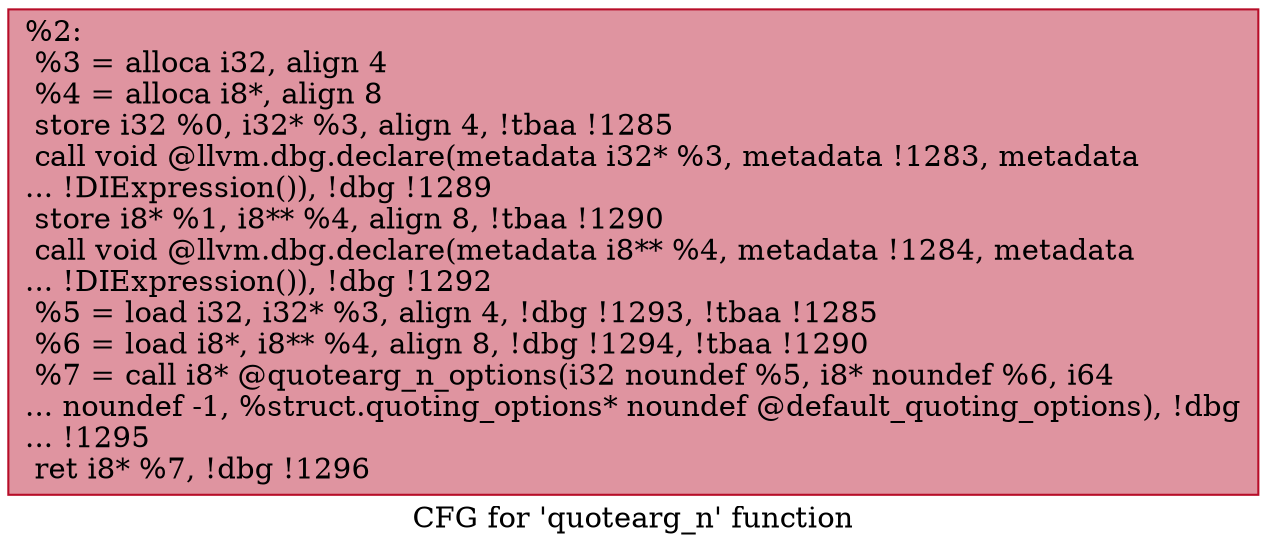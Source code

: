digraph "CFG for 'quotearg_n' function" {
	label="CFG for 'quotearg_n' function";

	Node0x26e8c50 [shape=record,color="#b70d28ff", style=filled, fillcolor="#b70d2870",label="{%2:\l  %3 = alloca i32, align 4\l  %4 = alloca i8*, align 8\l  store i32 %0, i32* %3, align 4, !tbaa !1285\l  call void @llvm.dbg.declare(metadata i32* %3, metadata !1283, metadata\l... !DIExpression()), !dbg !1289\l  store i8* %1, i8** %4, align 8, !tbaa !1290\l  call void @llvm.dbg.declare(metadata i8** %4, metadata !1284, metadata\l... !DIExpression()), !dbg !1292\l  %5 = load i32, i32* %3, align 4, !dbg !1293, !tbaa !1285\l  %6 = load i8*, i8** %4, align 8, !dbg !1294, !tbaa !1290\l  %7 = call i8* @quotearg_n_options(i32 noundef %5, i8* noundef %6, i64\l... noundef -1, %struct.quoting_options* noundef @default_quoting_options), !dbg\l... !1295\l  ret i8* %7, !dbg !1296\l}"];
}
